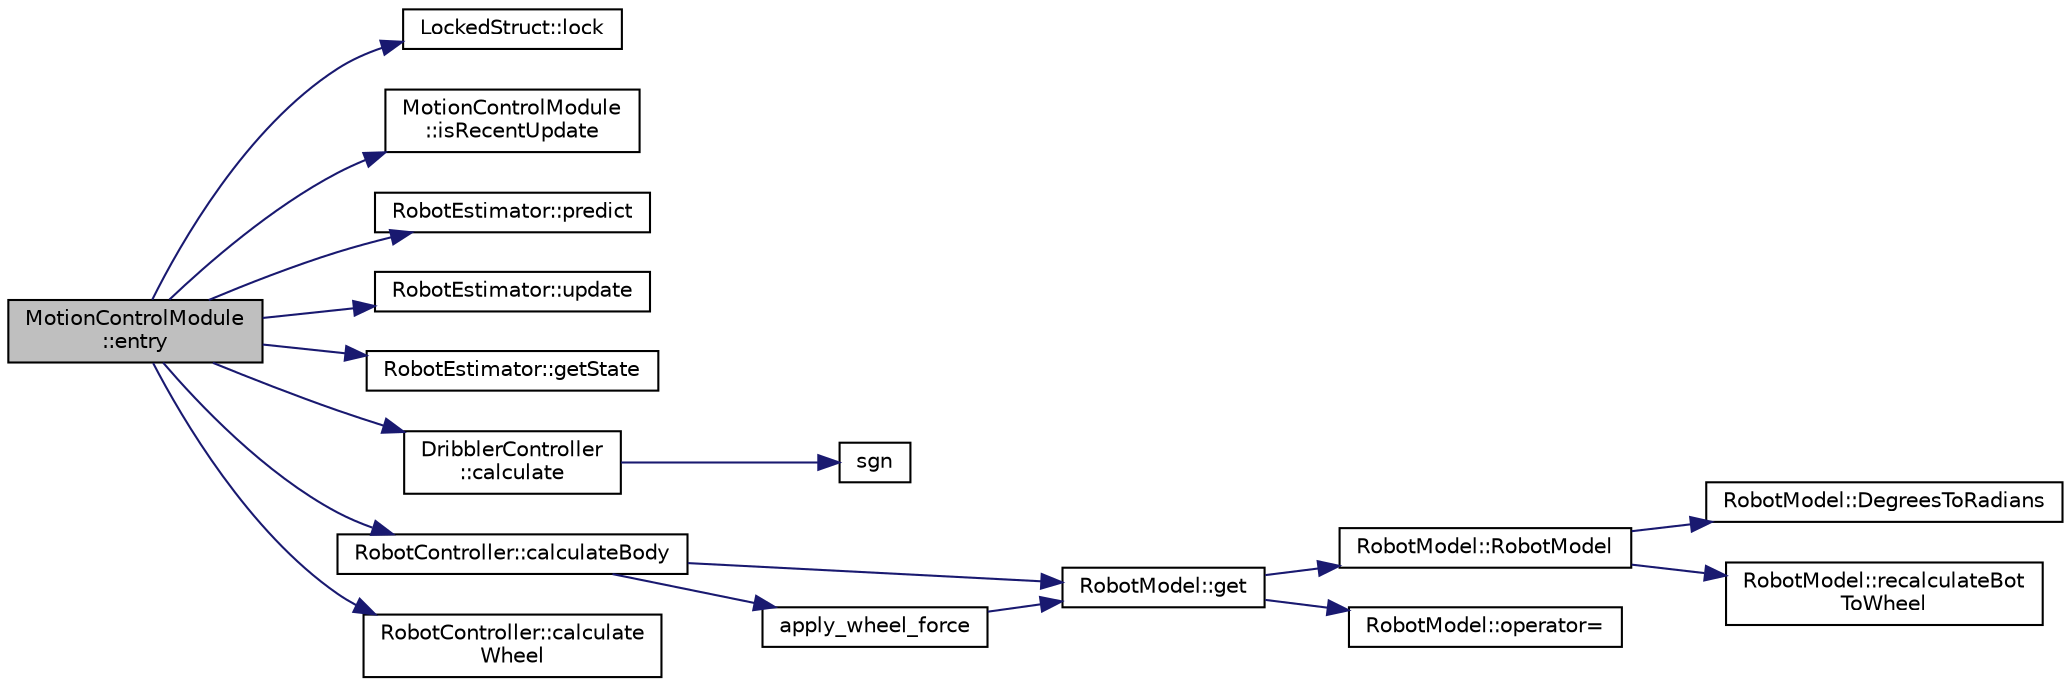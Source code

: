 digraph "MotionControlModule::entry"
{
  edge [fontname="Helvetica",fontsize="10",labelfontname="Helvetica",labelfontsize="10"];
  node [fontname="Helvetica",fontsize="10",shape=record];
  rankdir="LR";
  Node3 [label="MotionControlModule\l::entry",height=0.2,width=0.4,color="black", fillcolor="grey75", style="filled", fontcolor="black"];
  Node3 -> Node4 [color="midnightblue",fontsize="10",style="solid",fontname="Helvetica"];
  Node4 [label="LockedStruct::lock",height=0.2,width=0.4,color="black", fillcolor="white", style="filled",URL="$struct_locked_struct.html#aa207b98a1cd6c569a96e7d1d5565478f",tooltip="Lock this struct. "];
  Node3 -> Node5 [color="midnightblue",fontsize="10",style="solid",fontname="Helvetica"];
  Node5 [label="MotionControlModule\l::isRecentUpdate",height=0.2,width=0.4,color="black", fillcolor="white", style="filled",URL="$class_motion_control_module.html#aa465c7f948ee9c5522b14b8def68f241",tooltip="Checks the update time versus the current time and timout given below. "];
  Node3 -> Node6 [color="midnightblue",fontsize="10",style="solid",fontname="Helvetica"];
  Node6 [label="RobotEstimator::predict",height=0.2,width=0.4,color="black", fillcolor="white", style="filled",URL="$class_robot_estimator.html#a3c6b5cd0be4868c7e97e6d17442dc418",tooltip="Using the previous state and the next input We can guess where we are this time step. "];
  Node3 -> Node7 [color="midnightblue",fontsize="10",style="solid",fontname="Helvetica"];
  Node7 [label="RobotEstimator::update",height=0.2,width=0.4,color="black", fillcolor="white", style="filled",URL="$class_robot_estimator.html#a4c351248722cd20f02a05023fe8b986f",tooltip="Using the next measurements, we can move our prediction closer to the true target. "];
  Node3 -> Node8 [color="midnightblue",fontsize="10",style="solid",fontname="Helvetica"];
  Node8 [label="RobotEstimator::getState",height=0.2,width=0.4,color="black", fillcolor="white", style="filled",URL="$class_robot_estimator.html#a2b6d81d066db57da453ae497f5df57c0"];
  Node3 -> Node9 [color="midnightblue",fontsize="10",style="solid",fontname="Helvetica"];
  Node9 [label="DribblerController\l::calculate",height=0.2,width=0.4,color="black", fillcolor="white", style="filled",URL="$class_dribbler_controller.html#a82486fc0dec2674be10327b39f60a156",tooltip="Updates the controller with the latest input and calculates the correct motor command to reach this t..."];
  Node9 -> Node10 [color="midnightblue",fontsize="10",style="solid",fontname="Helvetica"];
  Node10 [label="sgn",height=0.2,width=0.4,color="black", fillcolor="white", style="filled",URL="$_dribbler_controller_8cpp.html#a1ab31b90bc584c635ec159468ceed9b2",tooltip="Edited sign function to always return -1 or 1. "];
  Node3 -> Node11 [color="midnightblue",fontsize="10",style="solid",fontname="Helvetica"];
  Node11 [label="RobotController::calculateBody",height=0.2,width=0.4,color="black", fillcolor="white", style="filled",URL="$class_robot_controller.html#a8518f8a0522c7359e708cc1efff96dfd",tooltip="Updates the controller with the latest input and calculates the correct wheel velocities to reach thi..."];
  Node11 -> Node12 [color="midnightblue",fontsize="10",style="solid",fontname="Helvetica"];
  Node12 [label="RobotModel::get",height=0.2,width=0.4,color="black", fillcolor="white", style="filled",URL="$class_robot_model.html#ad3a68a3a8d6036a1706c9d42c32d3585"];
  Node12 -> Node13 [color="midnightblue",fontsize="10",style="solid",fontname="Helvetica"];
  Node13 [label="RobotModel::RobotModel",height=0.2,width=0.4,color="black", fillcolor="white", style="filled",URL="$class_robot_model.html#a65c03c3c26d969afaae0efff52653a9d"];
  Node13 -> Node14 [color="midnightblue",fontsize="10",style="solid",fontname="Helvetica"];
  Node14 [label="RobotModel::DegreesToRadians",height=0.2,width=0.4,color="black", fillcolor="white", style="filled",URL="$class_robot_model.html#ad71d5a753cdc8697fe2e59978643e66f"];
  Node13 -> Node15 [color="midnightblue",fontsize="10",style="solid",fontname="Helvetica"];
  Node15 [label="RobotModel::recalculateBot\lToWheel",height=0.2,width=0.4,color="black", fillcolor="white", style="filled",URL="$class_robot_model.html#a371f2a73a77c19c7771bfdef12b7b5a9",tooltip="This should be called when any of the other parameters are changed. "];
  Node12 -> Node16 [color="midnightblue",fontsize="10",style="solid",fontname="Helvetica"];
  Node16 [label="RobotModel::operator=",height=0.2,width=0.4,color="black", fillcolor="white", style="filled",URL="$class_robot_model.html#a4d9233b399324c653083e78e779cc098"];
  Node11 -> Node17 [color="midnightblue",fontsize="10",style="solid",fontname="Helvetica"];
  Node17 [label="apply_wheel_force",height=0.2,width=0.4,color="black", fillcolor="white", style="filled",URL="$_robot_controller_8cpp.html#a71e48812e11f8c3991f75c5958a75d61"];
  Node17 -> Node12 [color="midnightblue",fontsize="10",style="solid",fontname="Helvetica"];
  Node3 -> Node18 [color="midnightblue",fontsize="10",style="solid",fontname="Helvetica"];
  Node18 [label="RobotController::calculate\lWheel",height=0.2,width=0.4,color="black", fillcolor="white", style="filled",URL="$class_robot_controller.html#a0707cb5415d1d8abc6179199d7595b8a",tooltip="Updates the wheels such that they try to follow the target Outputs the correct motor commands to do t..."];
}
